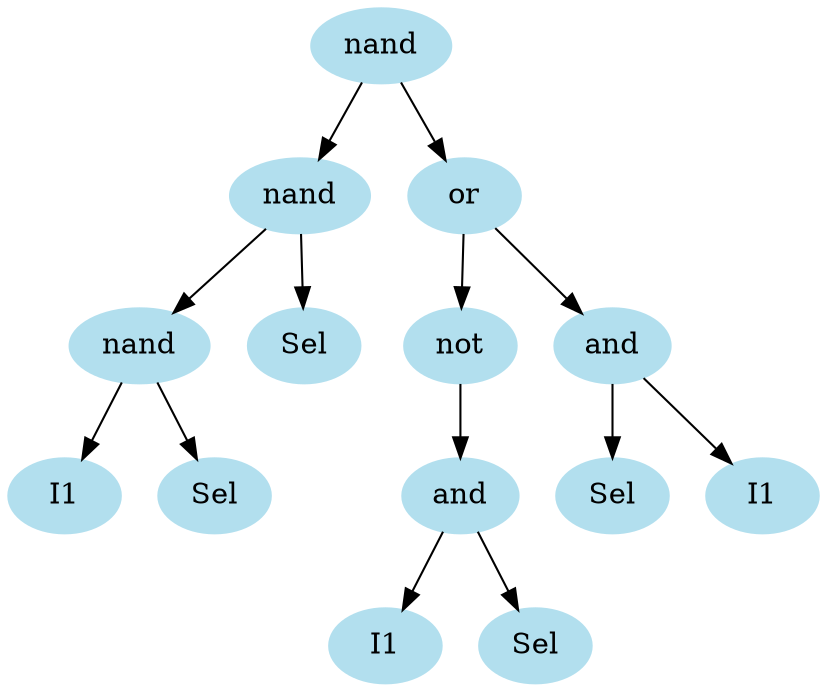 digraph unix {
	node [color=lightblue2 style=filled]
	size="6,6"
	gate_0 [label=nand]
	gate_1 [label=nand]
	gate_2 [label=nand]
	ins_0 [label=I1]
	ins_1 [label=Sel]
	ins_2 [label=Sel]
	gate_3 [label=or]
	gate_4 [label=not]
	gate_5 [label=and]
	ins_3 [label=I1]
	ins_4 [label=Sel]
	gate_6 [label=and]
	ins_5 [label=Sel]
	ins_6 [label=I1]
	gate_0 -> gate_1
	gate_0 -> gate_3
	gate_1 -> gate_2
	gate_1 -> ins_2
	gate_2 -> ins_0
	gate_2 -> ins_1
	gate_3 -> gate_4
	gate_3 -> gate_6
	gate_4 -> gate_5
	gate_5 -> ins_3
	gate_5 -> ins_4
	gate_6 -> ins_5
	gate_6 -> ins_6
}
